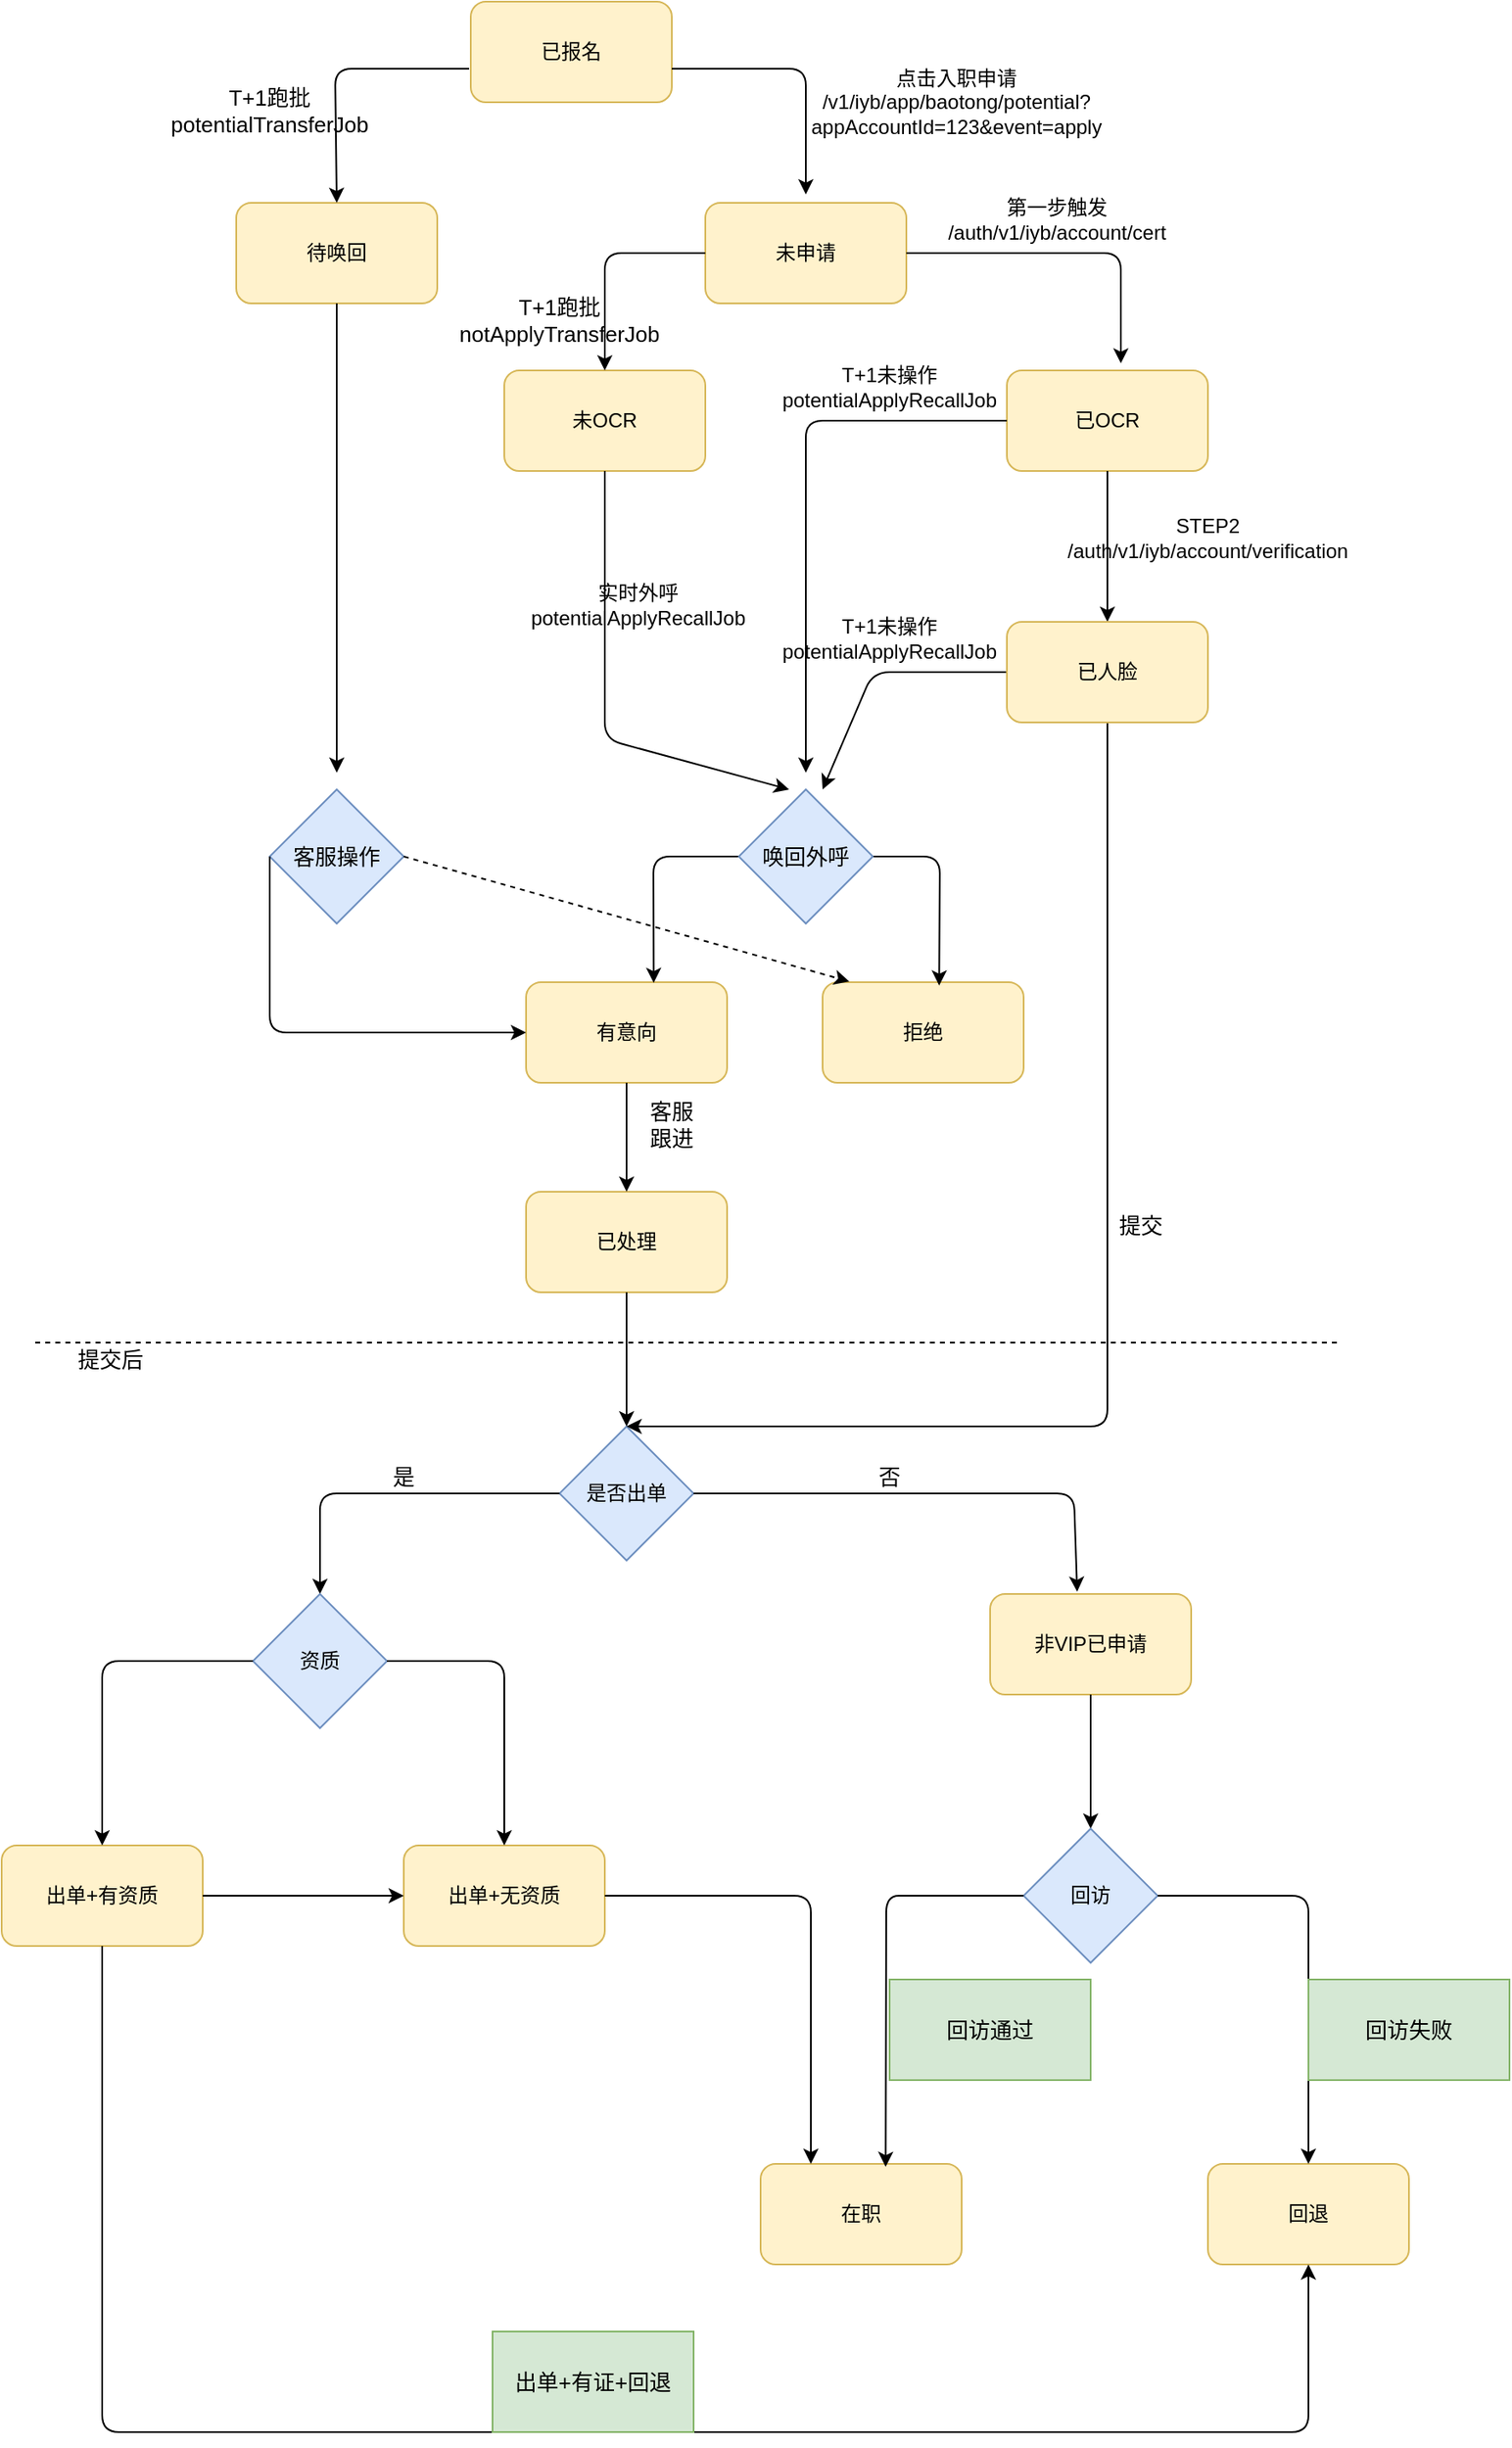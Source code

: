 <mxfile version="10.6.7" type="github"><diagram id="svswdyRUSbsE-AIeGbXJ" name="Page-1"><mxGraphModel dx="922" dy="622" grid="1" gridSize="10" guides="1" tooltips="1" connect="1" arrows="1" fold="1" page="1" pageScale="1" pageWidth="2339" pageHeight="3300" math="0" shadow="0"><root><mxCell id="0"/><mxCell id="1" parent="0"/><mxCell id="WJ-1ZXTX0pq0LW7VuPGJ-2" value="&lt;span&gt;已报名&lt;/span&gt;" style="rounded=1;whiteSpace=wrap;html=1;fillColor=#fff2cc;strokeColor=#d6b656;" parent="1" vertex="1"><mxGeometry x="320" y="40" width="120" height="60" as="geometry"/></mxCell><mxCell id="WJ-1ZXTX0pq0LW7VuPGJ-3" value="待唤回" style="rounded=1;whiteSpace=wrap;html=1;fillColor=#fff2cc;strokeColor=#d6b656;" parent="1" vertex="1"><mxGeometry x="180" y="160" width="120" height="60" as="geometry"/></mxCell><mxCell id="WJ-1ZXTX0pq0LW7VuPGJ-4" value="未申请" style="rounded=1;whiteSpace=wrap;html=1;fillColor=#fff2cc;strokeColor=#d6b656;" parent="1" vertex="1"><mxGeometry x="460" y="160" width="120" height="60" as="geometry"/></mxCell><mxCell id="WJ-1ZXTX0pq0LW7VuPGJ-5" value="" style="endArrow=classic;html=1;entryX=0.5;entryY=0;entryDx=0;entryDy=0;" parent="1" target="WJ-1ZXTX0pq0LW7VuPGJ-3" edge="1"><mxGeometry width="50" height="50" relative="1" as="geometry"><mxPoint x="319" y="80" as="sourcePoint"/><mxPoint x="360" y="140" as="targetPoint"/><Array as="points"><mxPoint x="239" y="80"/></Array></mxGeometry></mxCell><mxCell id="WJ-1ZXTX0pq0LW7VuPGJ-6" value="" style="endArrow=classic;html=1;exitX=1;exitY=0.667;exitDx=0;exitDy=0;exitPerimeter=0;" parent="1" source="WJ-1ZXTX0pq0LW7VuPGJ-2" edge="1"><mxGeometry width="50" height="50" relative="1" as="geometry"><mxPoint x="460" y="120" as="sourcePoint"/><mxPoint x="520" y="155" as="targetPoint"/><Array as="points"><mxPoint x="520" y="80"/></Array></mxGeometry></mxCell><mxCell id="WJ-1ZXTX0pq0LW7VuPGJ-7" value="T+1跑批&lt;br style=&quot;font-size: 13px;&quot;&gt;potentialTransferJob&lt;br style=&quot;font-size: 13px;&quot;&gt;" style="text;html=1;strokeColor=none;fillColor=none;align=center;verticalAlign=middle;whiteSpace=wrap;rounded=0;fontStyle=0;fontSize=13;" parent="1" vertex="1"><mxGeometry x="160" y="90" width="80" height="30" as="geometry"/></mxCell><mxCell id="WJ-1ZXTX0pq0LW7VuPGJ-8" value="已OCR" style="rounded=1;whiteSpace=wrap;html=1;fillColor=#fff2cc;strokeColor=#d6b656;" parent="1" vertex="1"><mxGeometry x="640" y="260" width="120" height="60" as="geometry"/></mxCell><mxCell id="WJ-1ZXTX0pq0LW7VuPGJ-9" value="拒绝" style="rounded=1;whiteSpace=wrap;html=1;fillColor=#fff2cc;strokeColor=#d6b656;" parent="1" vertex="1"><mxGeometry x="530" y="625" width="120" height="60" as="geometry"/></mxCell><mxCell id="WJ-1ZXTX0pq0LW7VuPGJ-11" value="已处理" style="rounded=1;whiteSpace=wrap;html=1;fillColor=#fff2cc;strokeColor=#d6b656;" parent="1" vertex="1"><mxGeometry x="353" y="750" width="120" height="60" as="geometry"/></mxCell><mxCell id="WJ-1ZXTX0pq0LW7VuPGJ-14" value="有意向" style="rounded=1;whiteSpace=wrap;html=1;fillColor=#fff2cc;strokeColor=#d6b656;" parent="1" vertex="1"><mxGeometry x="353" y="625" width="120" height="60" as="geometry"/></mxCell><mxCell id="WJ-1ZXTX0pq0LW7VuPGJ-15" value="未OCR" style="rounded=1;whiteSpace=wrap;html=1;fillColor=#fff2cc;strokeColor=#d6b656;" parent="1" vertex="1"><mxGeometry x="340" y="260" width="120" height="60" as="geometry"/></mxCell><mxCell id="WJ-1ZXTX0pq0LW7VuPGJ-17" value="点击入职申请&lt;br&gt;/v1/iyb/app/baotong/potential?appAccountId=123&amp;amp;event=apply&lt;br&gt;" style="text;html=1;strokeColor=none;fillColor=none;align=center;verticalAlign=middle;whiteSpace=wrap;rounded=0;" parent="1" vertex="1"><mxGeometry x="490" y="60" width="240" height="80" as="geometry"/></mxCell><mxCell id="WJ-1ZXTX0pq0LW7VuPGJ-18" value="" style="endArrow=classic;html=1;exitX=1;exitY=0.5;exitDx=0;exitDy=0;entryX=0.567;entryY=-0.07;entryDx=0;entryDy=0;entryPerimeter=0;" parent="1" source="WJ-1ZXTX0pq0LW7VuPGJ-4" target="WJ-1ZXTX0pq0LW7VuPGJ-8" edge="1"><mxGeometry width="50" height="50" relative="1" as="geometry"><mxPoint x="620" y="220" as="sourcePoint"/><mxPoint x="670" y="170" as="targetPoint"/><Array as="points"><mxPoint x="640" y="190"/><mxPoint x="708" y="190"/></Array></mxGeometry></mxCell><mxCell id="WJ-1ZXTX0pq0LW7VuPGJ-19" value="" style="endArrow=classic;html=1;exitX=0;exitY=0.5;exitDx=0;exitDy=0;entryX=0.5;entryY=0;entryDx=0;entryDy=0;" parent="1" source="WJ-1ZXTX0pq0LW7VuPGJ-4" target="WJ-1ZXTX0pq0LW7VuPGJ-15" edge="1"><mxGeometry width="50" height="50" relative="1" as="geometry"><mxPoint x="370" y="250" as="sourcePoint"/><mxPoint x="420" y="200" as="targetPoint"/><Array as="points"><mxPoint x="400" y="190"/></Array></mxGeometry></mxCell><mxCell id="WJ-1ZXTX0pq0LW7VuPGJ-21" value="第一步触发&lt;br&gt;/auth/v1/iyb/account/cert&lt;br&gt;" style="text;html=1;strokeColor=none;fillColor=none;align=center;verticalAlign=middle;whiteSpace=wrap;rounded=0;" parent="1" vertex="1"><mxGeometry x="650" y="160" width="40" height="20" as="geometry"/></mxCell><mxCell id="WJ-1ZXTX0pq0LW7VuPGJ-22" value="" style="endArrow=classic;html=1;exitX=0;exitY=0.5;exitDx=0;exitDy=0;" parent="1" source="WJ-1ZXTX0pq0LW7VuPGJ-8" edge="1"><mxGeometry width="50" height="50" relative="1" as="geometry"><mxPoint x="410" y="420" as="sourcePoint"/><mxPoint x="520" y="500" as="targetPoint"/><Array as="points"><mxPoint x="520" y="290"/></Array></mxGeometry></mxCell><mxCell id="WJ-1ZXTX0pq0LW7VuPGJ-23" value="T+1未操作&lt;br&gt;potentialApplyRecallJob&lt;br&gt;" style="text;html=1;strokeColor=none;fillColor=none;align=center;verticalAlign=middle;whiteSpace=wrap;rounded=0;" parent="1" vertex="1"><mxGeometry x="550" y="410" width="40" height="20" as="geometry"/></mxCell><mxCell id="WJ-1ZXTX0pq0LW7VuPGJ-24" value="" style="endArrow=classic;html=1;exitX=0;exitY=0.5;exitDx=0;exitDy=0;" parent="1" source="WJ-1ZXTX0pq0LW7VuPGJ-39" edge="1"><mxGeometry width="50" height="50" relative="1" as="geometry"><mxPoint x="499.289" y="450" as="sourcePoint"/><mxPoint x="530" y="510" as="targetPoint"/><Array as="points"><mxPoint x="560" y="440"/></Array></mxGeometry></mxCell><mxCell id="WJ-1ZXTX0pq0LW7VuPGJ-25" value="" style="endArrow=classic;html=1;exitX=0.5;exitY=1;exitDx=0;exitDy=0;entryX=0.5;entryY=0;entryDx=0;entryDy=0;" parent="1" source="WJ-1ZXTX0pq0LW7VuPGJ-8" target="WJ-1ZXTX0pq0LW7VuPGJ-39" edge="1"><mxGeometry width="50" height="50" relative="1" as="geometry"><mxPoint x="630" y="370" as="sourcePoint"/><mxPoint x="700" y="400" as="targetPoint"/></mxGeometry></mxCell><mxCell id="WJ-1ZXTX0pq0LW7VuPGJ-28" value="STEP2&lt;br&gt;/auth/v1/iyb/account/verification&lt;br&gt;" style="text;html=1;strokeColor=none;fillColor=none;align=center;verticalAlign=middle;whiteSpace=wrap;rounded=0;" parent="1" vertex="1"><mxGeometry x="740" y="350" width="40" height="20" as="geometry"/></mxCell><mxCell id="WJ-1ZXTX0pq0LW7VuPGJ-32" value="" style="endArrow=classic;html=1;exitX=1;exitY=0.5;exitDx=0;exitDy=0;entryX=0.58;entryY=0.033;entryDx=0;entryDy=0;entryPerimeter=0;" parent="1" source="VY0gbxkQxzBzZWj6zdqu-20" target="WJ-1ZXTX0pq0LW7VuPGJ-9" edge="1"><mxGeometry width="50" height="50" relative="1" as="geometry"><mxPoint x="581" y="561" as="sourcePoint"/><mxPoint x="630" y="550" as="targetPoint"/><Array as="points"><mxPoint x="600" y="550"/></Array></mxGeometry></mxCell><mxCell id="WJ-1ZXTX0pq0LW7VuPGJ-33" value="" style="endArrow=classic;html=1;entryX=0.635;entryY=0.007;entryDx=0;entryDy=0;entryPerimeter=0;" parent="1" target="WJ-1ZXTX0pq0LW7VuPGJ-14" edge="1"><mxGeometry width="50" height="50" relative="1" as="geometry"><mxPoint x="480" y="550" as="sourcePoint"/><mxPoint x="460" y="560" as="targetPoint"/><Array as="points"><mxPoint x="429" y="550"/></Array></mxGeometry></mxCell><mxCell id="WJ-1ZXTX0pq0LW7VuPGJ-34" value="" style="endArrow=classic;html=1;exitX=0.5;exitY=1;exitDx=0;exitDy=0;entryX=0.5;entryY=0;entryDx=0;entryDy=0;" parent="1" source="WJ-1ZXTX0pq0LW7VuPGJ-14" target="WJ-1ZXTX0pq0LW7VuPGJ-11" edge="1"><mxGeometry width="50" height="50" relative="1" as="geometry"><mxPoint x="530" y="750" as="sourcePoint"/><mxPoint x="580" y="700" as="targetPoint"/></mxGeometry></mxCell><mxCell id="WJ-1ZXTX0pq0LW7VuPGJ-36" value="" style="endArrow=classic;html=1;exitX=0.5;exitY=1;exitDx=0;exitDy=0;" parent="1" source="WJ-1ZXTX0pq0LW7VuPGJ-15" edge="1"><mxGeometry width="50" height="50" relative="1" as="geometry"><mxPoint x="460" y="340" as="sourcePoint"/><mxPoint x="510" y="510" as="targetPoint"/><Array as="points"><mxPoint x="400" y="480"/></Array></mxGeometry></mxCell><mxCell id="WJ-1ZXTX0pq0LW7VuPGJ-37" value="是否出单" style="rhombus;whiteSpace=wrap;html=1;fillColor=#dae8fc;strokeColor=#6c8ebf;" parent="1" vertex="1"><mxGeometry x="373" y="890" width="80" height="80" as="geometry"/></mxCell><mxCell id="WJ-1ZXTX0pq0LW7VuPGJ-38" value="" style="endArrow=classic;html=1;exitX=0.5;exitY=1;exitDx=0;exitDy=0;entryX=0.5;entryY=0;entryDx=0;entryDy=0;" parent="1" source="WJ-1ZXTX0pq0LW7VuPGJ-39" target="WJ-1ZXTX0pq0LW7VuPGJ-37" edge="1"><mxGeometry width="50" height="50" relative="1" as="geometry"><mxPoint x="710" y="462" as="sourcePoint"/><mxPoint x="710" y="930" as="targetPoint"/><Array as="points"><mxPoint x="700" y="890"/></Array></mxGeometry></mxCell><mxCell id="WJ-1ZXTX0pq0LW7VuPGJ-39" value="已人脸&lt;br&gt;" style="rounded=1;whiteSpace=wrap;html=1;fillColor=#fff2cc;strokeColor=#d6b656;" parent="1" vertex="1"><mxGeometry x="640" y="410" width="120" height="60" as="geometry"/></mxCell><mxCell id="WJ-1ZXTX0pq0LW7VuPGJ-42" value="" style="endArrow=classic;html=1;exitX=0.5;exitY=1;exitDx=0;exitDy=0;entryX=0.5;entryY=0;entryDx=0;entryDy=0;" parent="1" source="WJ-1ZXTX0pq0LW7VuPGJ-11" target="WJ-1ZXTX0pq0LW7VuPGJ-37" edge="1"><mxGeometry width="50" height="50" relative="1" as="geometry"><mxPoint x="410" y="860" as="sourcePoint"/><mxPoint x="460" y="810" as="targetPoint"/></mxGeometry></mxCell><mxCell id="WJ-1ZXTX0pq0LW7VuPGJ-43" value="" style="endArrow=classic;html=1;exitX=1;exitY=0.5;exitDx=0;exitDy=0;entryX=0.433;entryY=-0.023;entryDx=0;entryDy=0;entryPerimeter=0;" parent="1" source="WJ-1ZXTX0pq0LW7VuPGJ-37" target="VY0gbxkQxzBzZWj6zdqu-2" edge="1"><mxGeometry width="50" height="50" relative="1" as="geometry"><mxPoint x="330" y="980" as="sourcePoint"/><mxPoint x="600" y="990" as="targetPoint"/><Array as="points"><mxPoint x="680" y="930"/></Array></mxGeometry></mxCell><mxCell id="WJ-1ZXTX0pq0LW7VuPGJ-44" value="" style="endArrow=classic;html=1;exitX=0;exitY=0.5;exitDx=0;exitDy=0;entryX=0.5;entryY=0;entryDx=0;entryDy=0;" parent="1" source="WJ-1ZXTX0pq0LW7VuPGJ-37" edge="1"><mxGeometry width="50" height="50" relative="1" as="geometry"><mxPoint x="470" y="1000" as="sourcePoint"/><mxPoint x="230" y="990" as="targetPoint"/><Array as="points"><mxPoint x="230" y="930"/></Array></mxGeometry></mxCell><mxCell id="VY0gbxkQxzBzZWj6zdqu-1" value="资质" style="rhombus;whiteSpace=wrap;html=1;fillColor=#dae8fc;strokeColor=#6c8ebf;" vertex="1" parent="1"><mxGeometry x="190" y="990" width="80" height="80" as="geometry"/></mxCell><mxCell id="VY0gbxkQxzBzZWj6zdqu-2" value="非VIP已申请" style="rounded=1;whiteSpace=wrap;html=1;fillColor=#fff2cc;strokeColor=#d6b656;" vertex="1" parent="1"><mxGeometry x="630" y="990" width="120" height="60" as="geometry"/></mxCell><mxCell id="VY0gbxkQxzBzZWj6zdqu-4" value="" style="endArrow=classic;html=1;exitX=0.5;exitY=1;exitDx=0;exitDy=0;entryX=0.5;entryY=0;entryDx=0;entryDy=0;" edge="1" parent="1" source="VY0gbxkQxzBzZWj6zdqu-2" target="VY0gbxkQxzBzZWj6zdqu-5"><mxGeometry width="50" height="50" relative="1" as="geometry"><mxPoint x="600" y="1100" as="sourcePoint"/><mxPoint x="600" y="1120" as="targetPoint"/></mxGeometry></mxCell><mxCell id="VY0gbxkQxzBzZWj6zdqu-5" value="回访" style="rhombus;whiteSpace=wrap;html=1;fillColor=#dae8fc;strokeColor=#6c8ebf;" vertex="1" parent="1"><mxGeometry x="650" y="1130" width="80" height="80" as="geometry"/></mxCell><mxCell id="VY0gbxkQxzBzZWj6zdqu-6" value="出单+无资质" style="rounded=1;whiteSpace=wrap;html=1;fillColor=#fff2cc;strokeColor=#d6b656;" vertex="1" parent="1"><mxGeometry x="280" y="1140" width="120" height="60" as="geometry"/></mxCell><mxCell id="VY0gbxkQxzBzZWj6zdqu-7" value="出单+有资质" style="rounded=1;whiteSpace=wrap;html=1;fillColor=#fff2cc;strokeColor=#d6b656;" vertex="1" parent="1"><mxGeometry x="40" y="1140" width="120" height="60" as="geometry"/></mxCell><mxCell id="VY0gbxkQxzBzZWj6zdqu-8" value="" style="endArrow=classic;html=1;exitX=1;exitY=0.5;exitDx=0;exitDy=0;entryX=0.5;entryY=0;entryDx=0;entryDy=0;" edge="1" parent="1" source="VY0gbxkQxzBzZWj6zdqu-1" target="VY0gbxkQxzBzZWj6zdqu-6"><mxGeometry width="50" height="50" relative="1" as="geometry"><mxPoint x="140" y="1150" as="sourcePoint"/><mxPoint x="190" y="1100" as="targetPoint"/><Array as="points"><mxPoint x="340" y="1030"/></Array></mxGeometry></mxCell><mxCell id="VY0gbxkQxzBzZWj6zdqu-9" value="" style="endArrow=classic;html=1;exitX=0;exitY=0.5;exitDx=0;exitDy=0;entryX=0.5;entryY=0;entryDx=0;entryDy=0;" edge="1" parent="1" source="VY0gbxkQxzBzZWj6zdqu-1" target="VY0gbxkQxzBzZWj6zdqu-7"><mxGeometry width="50" height="50" relative="1" as="geometry"><mxPoint x="160" y="1180" as="sourcePoint"/><mxPoint x="210" y="1130" as="targetPoint"/><Array as="points"><mxPoint x="100" y="1030"/></Array></mxGeometry></mxCell><mxCell id="VY0gbxkQxzBzZWj6zdqu-10" value="在职" style="rounded=1;whiteSpace=wrap;html=1;fillColor=#fff2cc;strokeColor=#d6b656;" vertex="1" parent="1"><mxGeometry x="493" y="1330" width="120" height="60" as="geometry"/></mxCell><mxCell id="VY0gbxkQxzBzZWj6zdqu-11" value="回退&lt;br&gt;" style="rounded=1;whiteSpace=wrap;html=1;fillColor=#fff2cc;strokeColor=#d6b656;" vertex="1" parent="1"><mxGeometry x="760" y="1330" width="120" height="60" as="geometry"/></mxCell><mxCell id="VY0gbxkQxzBzZWj6zdqu-12" value="" style="endArrow=classic;html=1;exitX=1;exitY=0.5;exitDx=0;exitDy=0;entryX=0.25;entryY=0;entryDx=0;entryDy=0;" edge="1" parent="1" source="VY0gbxkQxzBzZWj6zdqu-6" target="VY0gbxkQxzBzZWj6zdqu-10"><mxGeometry width="50" height="50" relative="1" as="geometry"><mxPoint x="400" y="1300" as="sourcePoint"/><mxPoint x="450" y="1250" as="targetPoint"/><Array as="points"><mxPoint x="473" y="1170"/><mxPoint x="523" y="1170"/></Array></mxGeometry></mxCell><mxCell id="VY0gbxkQxzBzZWj6zdqu-14" value="" style="endArrow=classic;html=1;exitX=1;exitY=0.5;exitDx=0;exitDy=0;entryX=0.5;entryY=0;entryDx=0;entryDy=0;" edge="1" parent="1" source="VY0gbxkQxzBzZWj6zdqu-5" target="VY0gbxkQxzBzZWj6zdqu-11"><mxGeometry width="50" height="50" relative="1" as="geometry"><mxPoint x="780" y="1300" as="sourcePoint"/><mxPoint x="830" y="1250" as="targetPoint"/><Array as="points"><mxPoint x="820" y="1170"/></Array></mxGeometry></mxCell><mxCell id="VY0gbxkQxzBzZWj6zdqu-15" value="" style="endArrow=classic;html=1;entryX=0;entryY=0.5;entryDx=0;entryDy=0;exitX=1;exitY=0.5;exitDx=0;exitDy=0;" edge="1" parent="1" source="VY0gbxkQxzBzZWj6zdqu-7" target="VY0gbxkQxzBzZWj6zdqu-6"><mxGeometry width="50" height="50" relative="1" as="geometry"><mxPoint x="160" y="1310" as="sourcePoint"/><mxPoint x="210" y="1260" as="targetPoint"/></mxGeometry></mxCell><mxCell id="VY0gbxkQxzBzZWj6zdqu-16" value="" style="endArrow=classic;html=1;exitX=0.5;exitY=1;exitDx=0;exitDy=0;entryX=0.5;entryY=1;entryDx=0;entryDy=0;" edge="1" parent="1" source="VY0gbxkQxzBzZWj6zdqu-7" target="VY0gbxkQxzBzZWj6zdqu-11"><mxGeometry width="50" height="50" relative="1" as="geometry"><mxPoint x="150" y="1410" as="sourcePoint"/><mxPoint x="660" y="1510" as="targetPoint"/><Array as="points"><mxPoint x="100" y="1490"/><mxPoint x="820" y="1490"/></Array></mxGeometry></mxCell><mxCell id="VY0gbxkQxzBzZWj6zdqu-17" value="" style="endArrow=classic;html=1;fontSize=13;entryX=0.622;entryY=0.03;entryDx=0;entryDy=0;exitX=0;exitY=0.5;exitDx=0;exitDy=0;entryPerimeter=0;" edge="1" parent="1" source="VY0gbxkQxzBzZWj6zdqu-5" target="VY0gbxkQxzBzZWj6zdqu-10"><mxGeometry width="50" height="50" relative="1" as="geometry"><mxPoint x="600" y="1200" as="sourcePoint"/><mxPoint x="650" y="1150" as="targetPoint"/><Array as="points"><mxPoint x="593" y="1170"/><mxPoint x="568" y="1170"/></Array></mxGeometry></mxCell><mxCell id="VY0gbxkQxzBzZWj6zdqu-18" value="T+1跑批&lt;br style=&quot;font-size: 13px&quot;&gt;notApplyTransferJob&lt;br style=&quot;font-size: 13px&quot;&gt;" style="text;html=1;strokeColor=none;fillColor=none;align=center;verticalAlign=middle;whiteSpace=wrap;rounded=0;fontStyle=0;fontSize=13;" vertex="1" parent="1"><mxGeometry x="333" y="215" width="80" height="30" as="geometry"/></mxCell><mxCell id="VY0gbxkQxzBzZWj6zdqu-20" value="唤回外呼" style="rhombus;whiteSpace=wrap;html=1;fontSize=13;fillColor=#dae8fc;strokeColor=#6c8ebf;" vertex="1" parent="1"><mxGeometry x="480" y="510" width="80" height="80" as="geometry"/></mxCell><mxCell id="VY0gbxkQxzBzZWj6zdqu-22" value="T+1未操作&lt;br&gt;potentialApplyRecallJob&lt;br&gt;" style="text;html=1;strokeColor=none;fillColor=none;align=center;verticalAlign=middle;whiteSpace=wrap;rounded=0;" vertex="1" parent="1"><mxGeometry x="550" y="260" width="40" height="20" as="geometry"/></mxCell><mxCell id="VY0gbxkQxzBzZWj6zdqu-25" value="客服跟进&lt;br&gt;&lt;br&gt;" style="text;html=1;strokeColor=none;fillColor=none;align=center;verticalAlign=middle;whiteSpace=wrap;rounded=0;fontSize=13;" vertex="1" parent="1"><mxGeometry x="420" y="708" width="40" height="20" as="geometry"/></mxCell><mxCell id="VY0gbxkQxzBzZWj6zdqu-26" value="是" style="text;html=1;strokeColor=none;fillColor=none;align=center;verticalAlign=middle;whiteSpace=wrap;rounded=0;fontSize=13;" vertex="1" parent="1"><mxGeometry x="260" y="910" width="40" height="20" as="geometry"/></mxCell><mxCell id="VY0gbxkQxzBzZWj6zdqu-27" value="否" style="text;html=1;strokeColor=none;fillColor=none;align=center;verticalAlign=middle;whiteSpace=wrap;rounded=0;fontSize=13;" vertex="1" parent="1"><mxGeometry x="550" y="910" width="40" height="20" as="geometry"/></mxCell><mxCell id="VY0gbxkQxzBzZWj6zdqu-29" value="" style="endArrow=none;dashed=1;html=1;fontSize=13;" edge="1" parent="1"><mxGeometry width="50" height="50" relative="1" as="geometry"><mxPoint x="60" y="840" as="sourcePoint"/><mxPoint x="840" y="840" as="targetPoint"/></mxGeometry></mxCell><mxCell id="VY0gbxkQxzBzZWj6zdqu-30" value="提交后" style="text;html=1;strokeColor=none;fillColor=none;align=center;verticalAlign=middle;whiteSpace=wrap;rounded=0;fontSize=13;" vertex="1" parent="1"><mxGeometry x="80" y="840" width="50" height="20" as="geometry"/></mxCell><mxCell id="VY0gbxkQxzBzZWj6zdqu-31" value="客服操作" style="rhombus;whiteSpace=wrap;html=1;fontSize=13;fillColor=#dae8fc;strokeColor=#6c8ebf;" vertex="1" parent="1"><mxGeometry x="200" y="510" width="80" height="80" as="geometry"/></mxCell><mxCell id="VY0gbxkQxzBzZWj6zdqu-32" value="" style="endArrow=classic;html=1;fontSize=13;exitX=0.5;exitY=1;exitDx=0;exitDy=0;" edge="1" parent="1" source="WJ-1ZXTX0pq0LW7VuPGJ-3"><mxGeometry width="50" height="50" relative="1" as="geometry"><mxPoint x="210" y="350" as="sourcePoint"/><mxPoint x="240" y="500" as="targetPoint"/></mxGeometry></mxCell><mxCell id="VY0gbxkQxzBzZWj6zdqu-33" value="" style="endArrow=classic;html=1;fontSize=13;exitX=0;exitY=0.5;exitDx=0;exitDy=0;entryX=0;entryY=0.5;entryDx=0;entryDy=0;" edge="1" parent="1" source="VY0gbxkQxzBzZWj6zdqu-31" target="WJ-1ZXTX0pq0LW7VuPGJ-14"><mxGeometry width="50" height="50" relative="1" as="geometry"><mxPoint x="80" y="650" as="sourcePoint"/><mxPoint x="200" y="660" as="targetPoint"/><Array as="points"><mxPoint x="200" y="655"/></Array></mxGeometry></mxCell><mxCell id="VY0gbxkQxzBzZWj6zdqu-35" value="实时外呼&lt;br&gt;potentialApplyRecallJob&lt;br&gt;" style="text;html=1;strokeColor=none;fillColor=none;align=center;verticalAlign=middle;whiteSpace=wrap;rounded=0;" vertex="1" parent="1"><mxGeometry x="400" y="390" width="40" height="20" as="geometry"/></mxCell><mxCell id="VY0gbxkQxzBzZWj6zdqu-36" value="提交" style="text;html=1;strokeColor=none;fillColor=none;align=center;verticalAlign=middle;whiteSpace=wrap;rounded=0;fontSize=13;" vertex="1" parent="1"><mxGeometry x="700" y="760" width="40" height="20" as="geometry"/></mxCell><mxCell id="VY0gbxkQxzBzZWj6zdqu-38" value="" style="endArrow=classic;html=1;fontSize=13;exitX=1;exitY=0.5;exitDx=0;exitDy=0;entryX=0.133;entryY=-0.007;entryDx=0;entryDy=0;entryPerimeter=0;dashed=1;" edge="1" parent="1" source="VY0gbxkQxzBzZWj6zdqu-31" target="WJ-1ZXTX0pq0LW7VuPGJ-9"><mxGeometry width="50" height="50" relative="1" as="geometry"><mxPoint x="290" y="580" as="sourcePoint"/><mxPoint x="330" y="590" as="targetPoint"/></mxGeometry></mxCell><mxCell id="VY0gbxkQxzBzZWj6zdqu-42" value="&lt;span&gt;出单+有证+回退&lt;/span&gt;" style="rounded=0;whiteSpace=wrap;html=1;fontSize=13;fillColor=#d5e8d4;strokeColor=#82b366;" vertex="1" parent="1"><mxGeometry x="333" y="1430" width="120" height="60" as="geometry"/></mxCell><mxCell id="VY0gbxkQxzBzZWj6zdqu-44" value="&lt;span&gt;回访通过&lt;/span&gt;" style="rounded=0;whiteSpace=wrap;html=1;fontSize=13;fillColor=#d5e8d4;strokeColor=#82b366;" vertex="1" parent="1"><mxGeometry x="570" y="1220" width="120" height="60" as="geometry"/></mxCell><mxCell id="VY0gbxkQxzBzZWj6zdqu-46" value="回访失败" style="rounded=0;whiteSpace=wrap;html=1;fontSize=13;fillColor=#d5e8d4;strokeColor=#82b366;" vertex="1" parent="1"><mxGeometry x="820" y="1220" width="120" height="60" as="geometry"/></mxCell></root></mxGraphModel></diagram></mxfile>